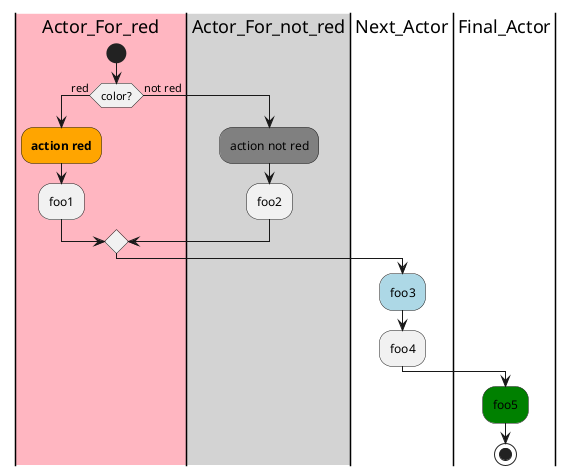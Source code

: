 @startuml
|#LightPink|Actor_For_red|
start
if (color?) is (red) then
    #Orange:<b>action red</b>;
    :foo1;
else (not red)
    |#LightGray|Actor_For_not_red|
    #gray:action not red;
    :foo2;
endif
|Next_Actor|
    #lightblue:foo3;
    :foo4;
|Final_Actor|
    #green:foo5;
    stop
@enduml